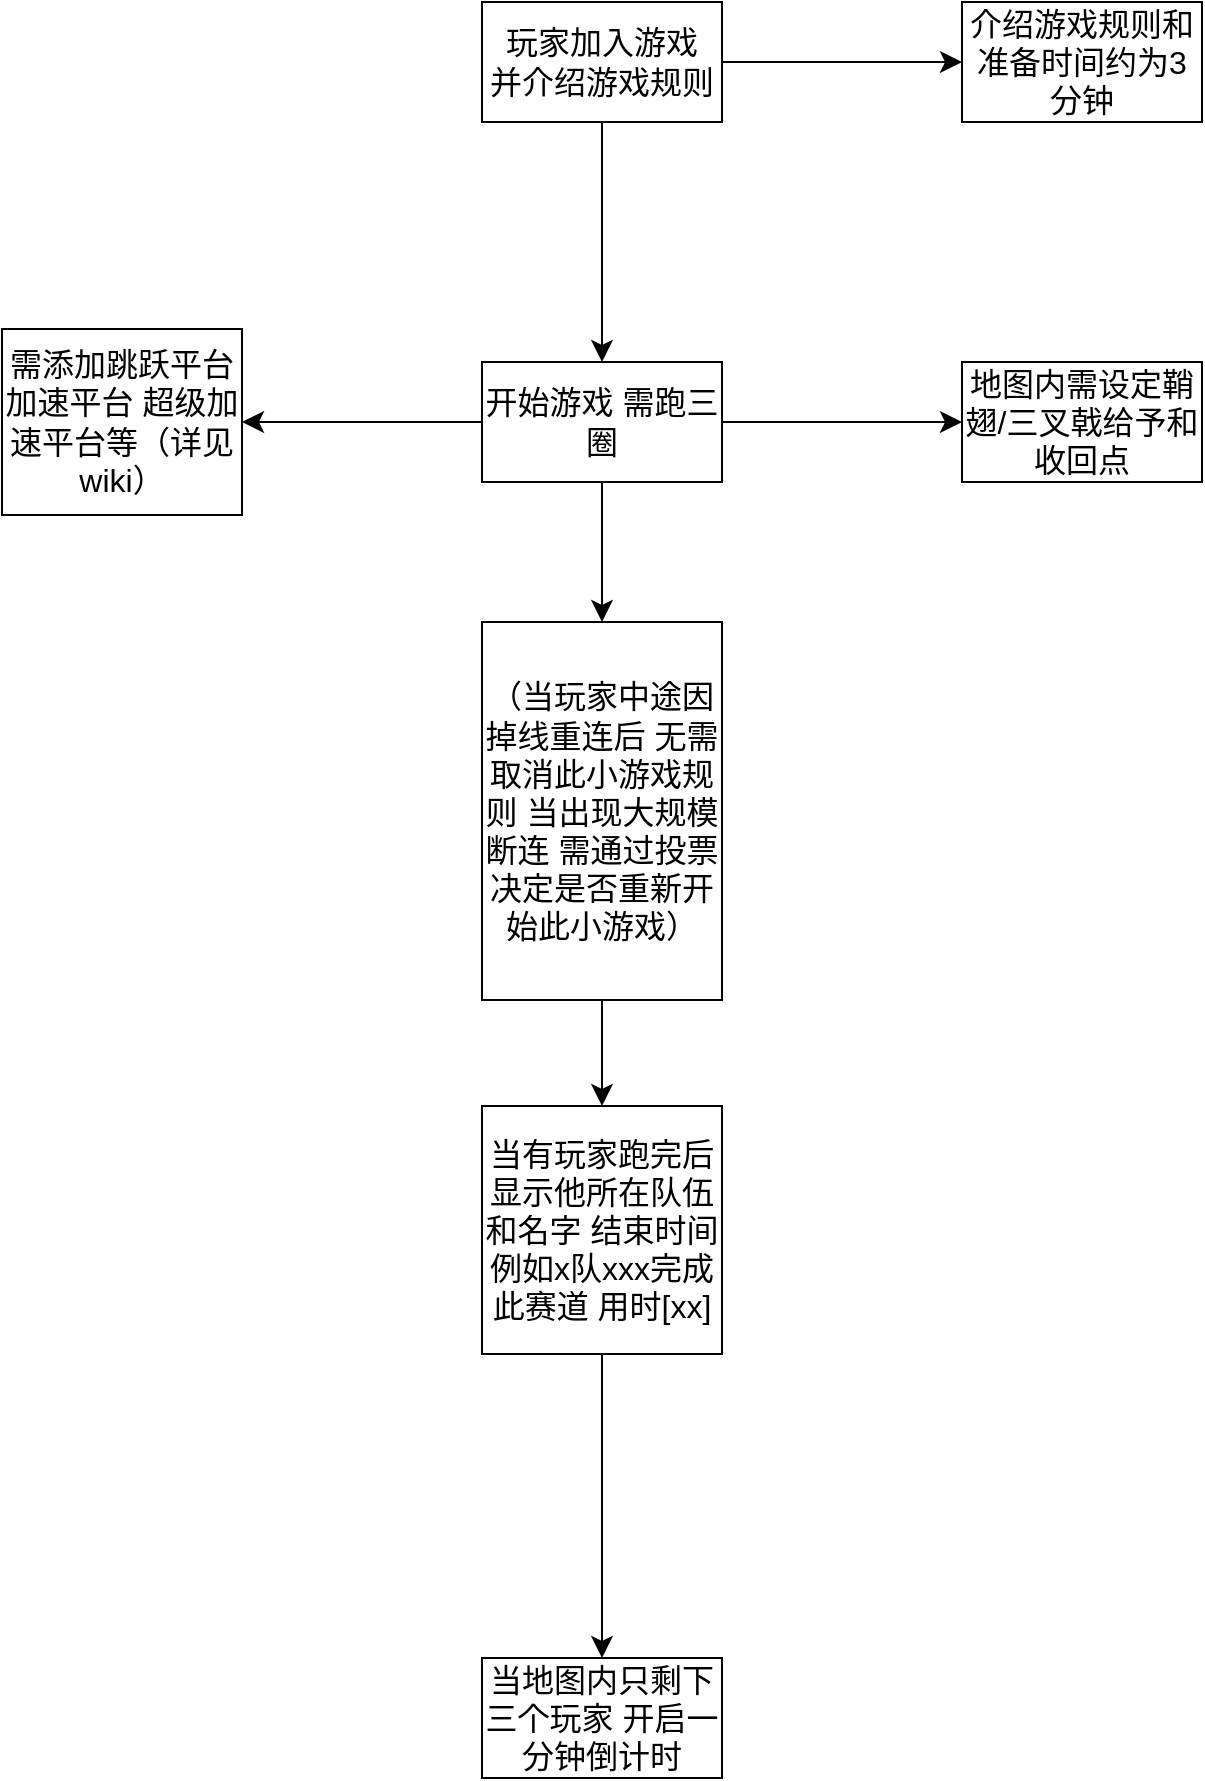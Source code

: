 <mxfile version="22.1.3" type="github">
  <diagram name="第 1 页" id="oUR2k8ytDiDzO2kThyHG">
    <mxGraphModel dx="998" dy="1027" grid="0" gridSize="10" guides="1" tooltips="1" connect="1" arrows="1" fold="1" page="0" pageScale="1" pageWidth="827" pageHeight="1169" math="0" shadow="0">
      <root>
        <mxCell id="0" />
        <mxCell id="1" parent="0" />
        <mxCell id="sdmP8T2ED1dhxMbrldsv-5" value="" style="edgeStyle=none;curved=1;rounded=0;orthogonalLoop=1;jettySize=auto;html=1;fontSize=12;startSize=8;endSize=8;" edge="1" parent="1" source="sdmP8T2ED1dhxMbrldsv-1" target="sdmP8T2ED1dhxMbrldsv-4">
          <mxGeometry relative="1" as="geometry" />
        </mxCell>
        <mxCell id="sdmP8T2ED1dhxMbrldsv-7" value="" style="edgeStyle=none;curved=1;rounded=0;orthogonalLoop=1;jettySize=auto;html=1;fontSize=12;startSize=8;endSize=8;" edge="1" parent="1" source="sdmP8T2ED1dhxMbrldsv-1" target="sdmP8T2ED1dhxMbrldsv-6">
          <mxGeometry relative="1" as="geometry" />
        </mxCell>
        <mxCell id="sdmP8T2ED1dhxMbrldsv-1" value="玩家加入游戏&lt;br&gt;并介绍游戏规则" style="whiteSpace=wrap;html=1;fontSize=16;" vertex="1" parent="1">
          <mxGeometry x="132" y="80" width="120" height="60" as="geometry" />
        </mxCell>
        <mxCell id="sdmP8T2ED1dhxMbrldsv-4" value="介绍游戏规则和准备时间约为3分钟" style="whiteSpace=wrap;html=1;fontSize=16;" vertex="1" parent="1">
          <mxGeometry x="372" y="80" width="120" height="60" as="geometry" />
        </mxCell>
        <mxCell id="sdmP8T2ED1dhxMbrldsv-9" value="" style="edgeStyle=none;curved=1;rounded=0;orthogonalLoop=1;jettySize=auto;html=1;fontSize=12;startSize=8;endSize=8;" edge="1" parent="1" source="sdmP8T2ED1dhxMbrldsv-6" target="sdmP8T2ED1dhxMbrldsv-8">
          <mxGeometry relative="1" as="geometry" />
        </mxCell>
        <mxCell id="sdmP8T2ED1dhxMbrldsv-11" value="" style="edgeStyle=none;curved=1;rounded=0;orthogonalLoop=1;jettySize=auto;html=1;fontSize=12;startSize=8;endSize=8;" edge="1" parent="1" source="sdmP8T2ED1dhxMbrldsv-6" target="sdmP8T2ED1dhxMbrldsv-10">
          <mxGeometry relative="1" as="geometry" />
        </mxCell>
        <mxCell id="sdmP8T2ED1dhxMbrldsv-13" value="" style="edgeStyle=none;curved=1;rounded=0;orthogonalLoop=1;jettySize=auto;html=1;fontSize=12;startSize=8;endSize=8;" edge="1" parent="1" source="sdmP8T2ED1dhxMbrldsv-6" target="sdmP8T2ED1dhxMbrldsv-12">
          <mxGeometry relative="1" as="geometry" />
        </mxCell>
        <mxCell id="sdmP8T2ED1dhxMbrldsv-6" value="开始游戏 需跑三圈" style="whiteSpace=wrap;html=1;fontSize=16;" vertex="1" parent="1">
          <mxGeometry x="132" y="260" width="120" height="60" as="geometry" />
        </mxCell>
        <mxCell id="sdmP8T2ED1dhxMbrldsv-8" value="地图内需设定鞘翅/三叉戟给予和收回点" style="whiteSpace=wrap;html=1;fontSize=16;" vertex="1" parent="1">
          <mxGeometry x="372" y="260" width="120" height="60" as="geometry" />
        </mxCell>
        <mxCell id="sdmP8T2ED1dhxMbrldsv-10" value="需添加跳跃平台 加速平台 超级加速平台等（详见wiki）" style="whiteSpace=wrap;html=1;fontSize=16;" vertex="1" parent="1">
          <mxGeometry x="-108" y="243.5" width="120" height="93" as="geometry" />
        </mxCell>
        <mxCell id="sdmP8T2ED1dhxMbrldsv-15" value="" style="edgeStyle=none;curved=1;rounded=0;orthogonalLoop=1;jettySize=auto;html=1;fontSize=12;startSize=8;endSize=8;" edge="1" parent="1" source="sdmP8T2ED1dhxMbrldsv-12" target="sdmP8T2ED1dhxMbrldsv-14">
          <mxGeometry relative="1" as="geometry" />
        </mxCell>
        <mxCell id="sdmP8T2ED1dhxMbrldsv-12" value="（当玩家中途因掉线重连后 无需取消此小游戏规则 当出现大规模断连 需通过投票决定是否重新开始此小游戏）" style="whiteSpace=wrap;html=1;fontSize=16;" vertex="1" parent="1">
          <mxGeometry x="132" y="390" width="120" height="189" as="geometry" />
        </mxCell>
        <mxCell id="sdmP8T2ED1dhxMbrldsv-17" value="" style="edgeStyle=none;curved=1;rounded=0;orthogonalLoop=1;jettySize=auto;html=1;fontSize=12;startSize=8;endSize=8;" edge="1" parent="1" source="sdmP8T2ED1dhxMbrldsv-14" target="sdmP8T2ED1dhxMbrldsv-16">
          <mxGeometry relative="1" as="geometry" />
        </mxCell>
        <mxCell id="sdmP8T2ED1dhxMbrldsv-14" value="当有玩家跑完后 显示他所在队伍和名字 结束时间&lt;br&gt;例如x队xxx完成此赛道 用时[xx]" style="whiteSpace=wrap;html=1;fontSize=16;" vertex="1" parent="1">
          <mxGeometry x="132" y="632" width="120" height="124" as="geometry" />
        </mxCell>
        <mxCell id="sdmP8T2ED1dhxMbrldsv-16" value="当地图内只剩下三个玩家 开启一分钟倒计时" style="whiteSpace=wrap;html=1;fontSize=16;" vertex="1" parent="1">
          <mxGeometry x="132" y="908" width="120" height="60" as="geometry" />
        </mxCell>
      </root>
    </mxGraphModel>
  </diagram>
</mxfile>
